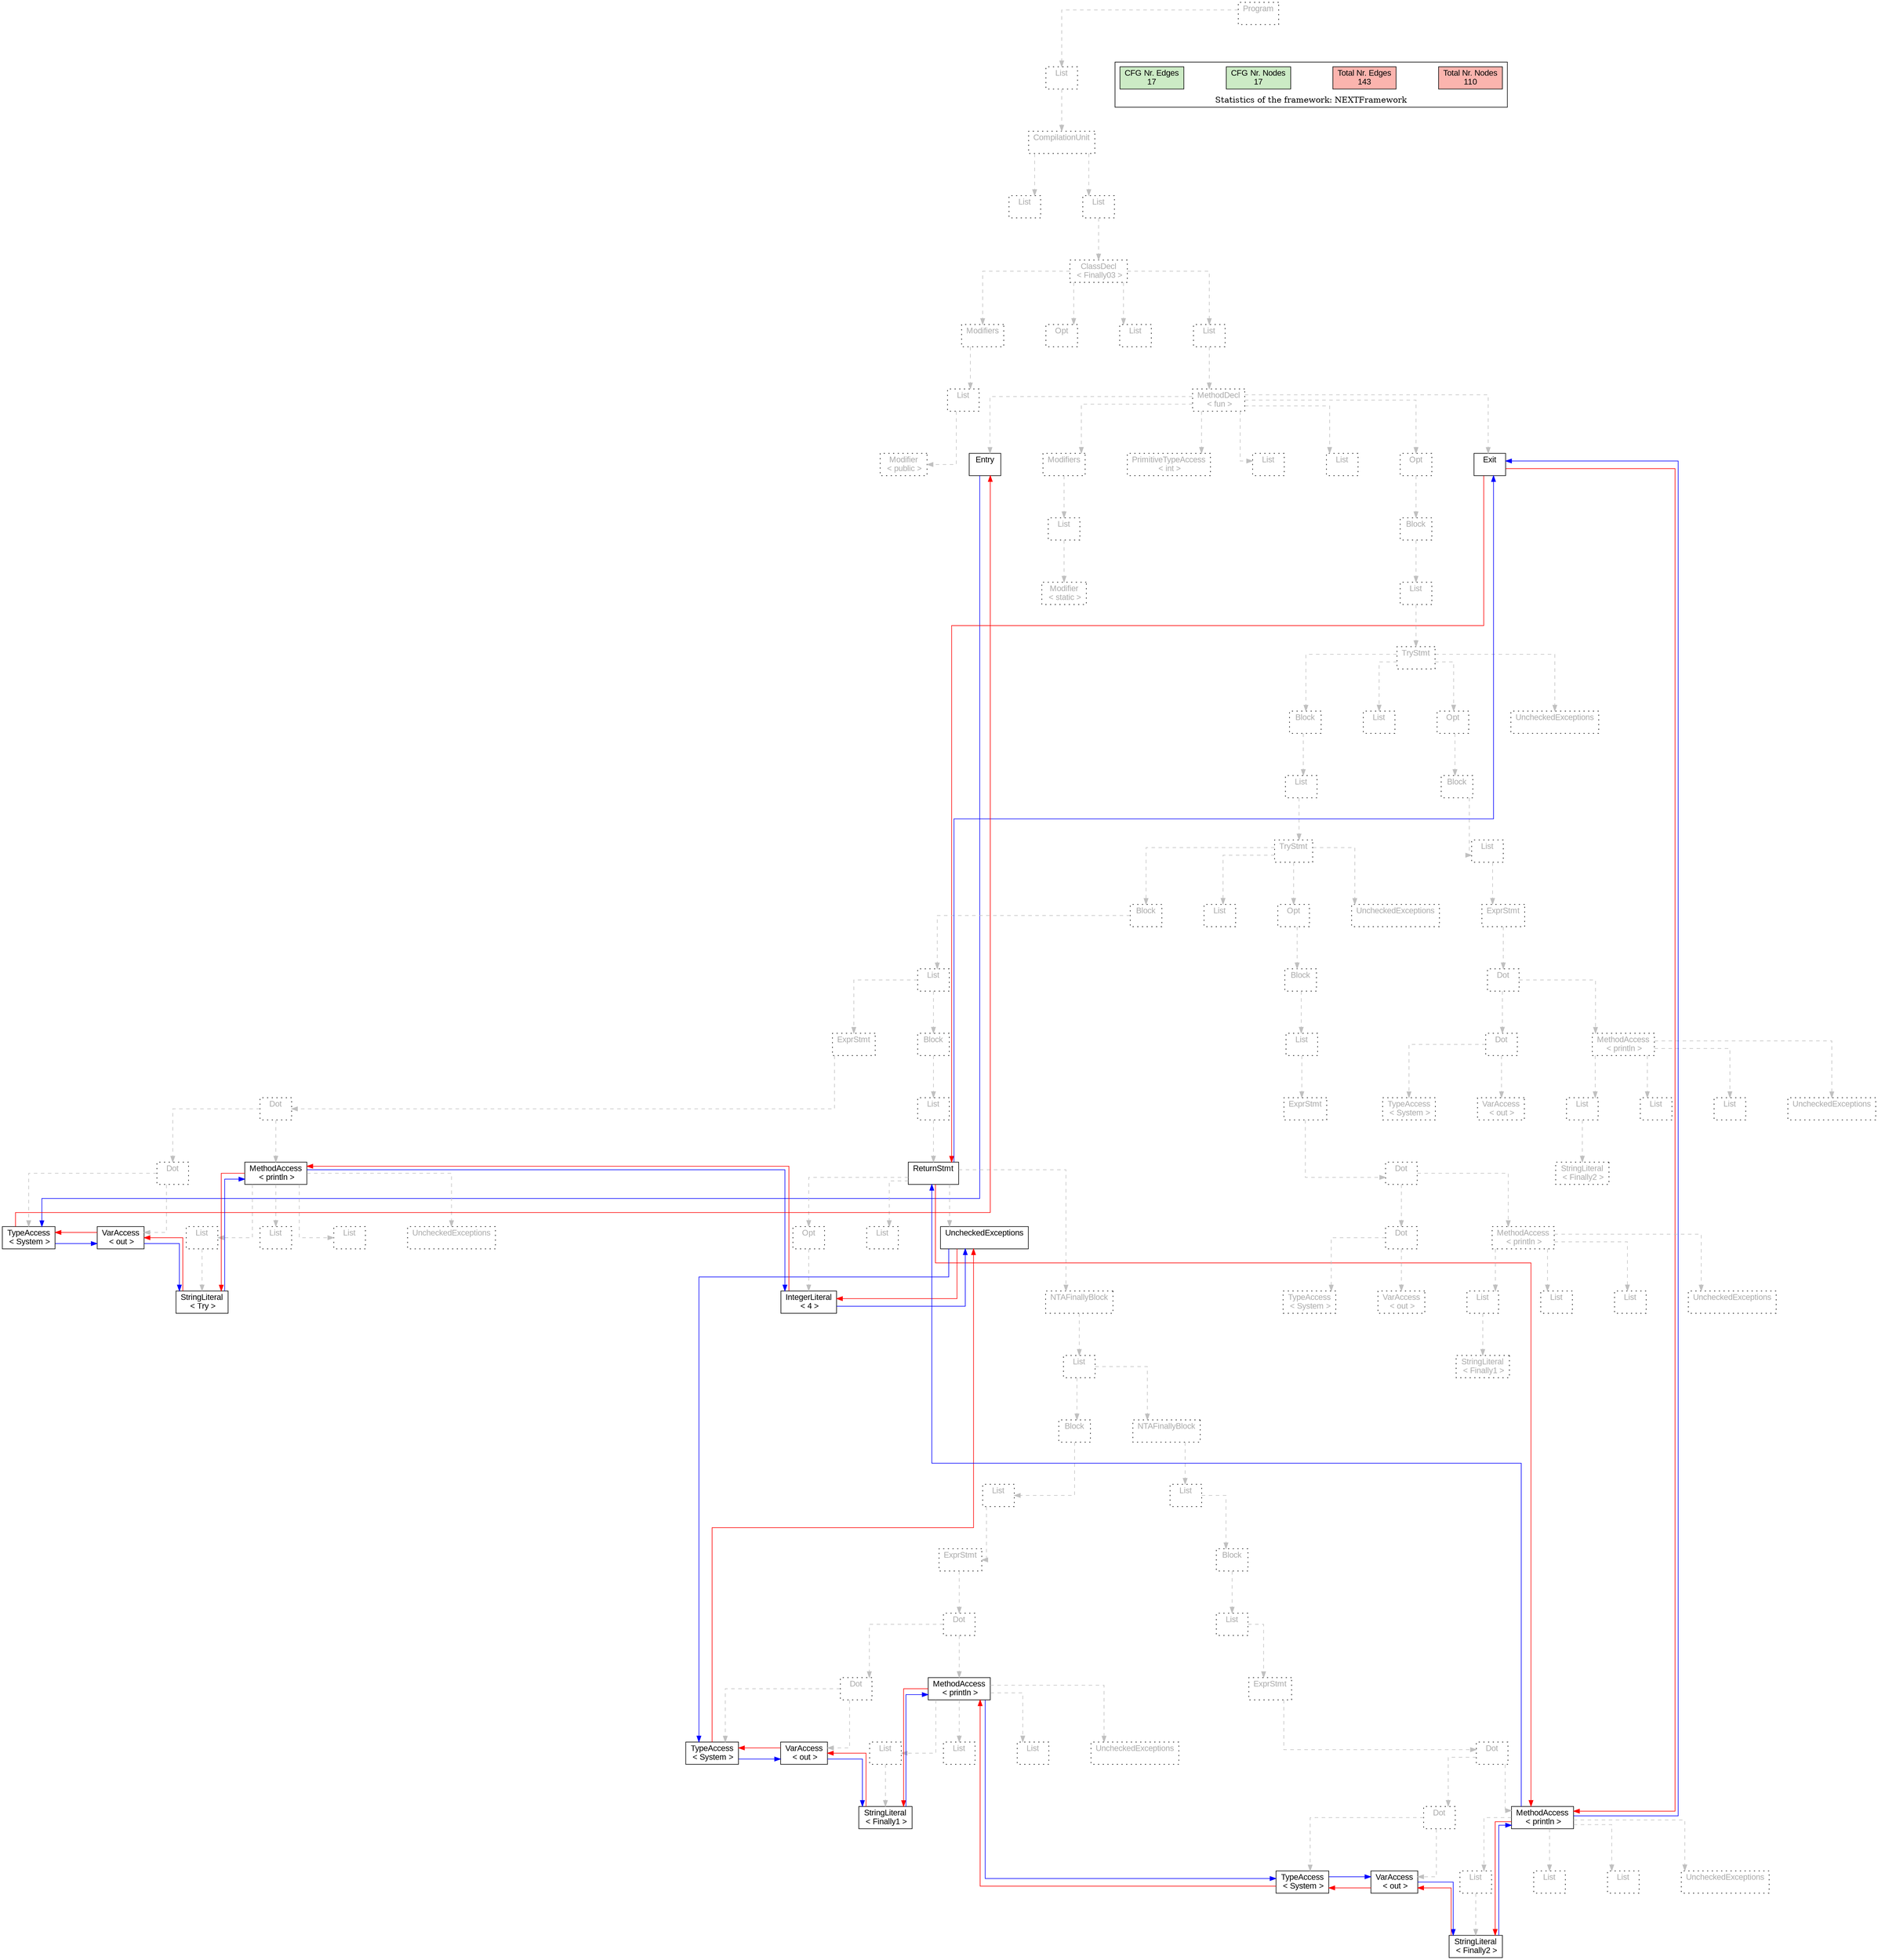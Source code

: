 digraph G {
graph [splines=ortho, nodesep="1", ranksep="1"]
node [shape=rect, fontname=Arial];
{ rank = same; "Program[0]"}
{ rank = same; "List[1]"}
{ rank = same; "CompilationUnit[2]"}
{ rank = same; "List[3]"; "List[4]"}
{ rank = same; "ClassDecl[5]"}
{ rank = same; "Modifiers[6]"; "Opt[9]"; "List[10]"; "List[11]"}
{ rank = same; "List[7]"; "MethodDecl[12]"}
{ rank = same; "Modifier[8]"; "Entry[13]"; "Modifiers[14]"; "PrimitiveTypeAccess[17]"; "List[18]"; "List[19]"; "Opt[20]"; "Exit[21]"}
{ rank = same; "List[15]"; "Block[21]"}
{ rank = same; "Modifier[16]"; "List[22]"}
{ rank = same; "TryStmt[23]"}
{ rank = same; "Block[24]"; "List[93]"; "Opt[94]"; "UncheckedExceptions[108]"}
{ rank = same; "List[25]"; "Block[95]"}
{ rank = same; "TryStmt[26]"; "List[96]"}
{ rank = same; "Block[27]"; "List[77]"; "Opt[78]"; "UncheckedExceptions[92]"; "ExprStmt[97]"}
{ rank = same; "List[28]"; "Block[79]"; "Dot[98]"}
{ rank = same; "ExprStmt[29]"; "Block[40]"; "List[80]"; "Dot[99]"; "MethodAccess[102]"}
{ rank = same; "Dot[30]"; "List[41]"; "ExprStmt[81]"; "TypeAccess[100]"; "VarAccess[101]"; "List[104]"; "List[106]"; "List[107]"; "UncheckedExceptions[103]"}
{ rank = same; "Dot[31]"; "MethodAccess[34]"; "ReturnStmt[42]"; "Dot[82]"; "StringLiteral[105]"}
{ rank = same; "TypeAccess[32]"; "VarAccess[33]"; "List[36]"; "List[38]"; "List[39]"; "UncheckedExceptions[35]"; "Opt[43]"; "List[76]"; "UncheckedExceptions[43]"; "Dot[83]"; "MethodAccess[86]"}
{ rank = same; "StringLiteral[37]"; "IntegerLiteral[44]"; "NTAFinallyBlock[46]"; "TypeAccess[84]"; "VarAccess[85]"; "List[88]"; "List[90]"; "List[91]"; "UncheckedExceptions[87]"}
{ rank = same; "List[47]"; "StringLiteral[89]"}
{ rank = same; "Block[48]"; "NTAFinallyBlock[61]"}
{ rank = same; "List[49]"; "List[62]"}
{ rank = same; "ExprStmt[50]"; "Block[63]"}
{ rank = same; "Dot[51]"; "List[64]"}
{ rank = same; "Dot[52]"; "MethodAccess[55]"; "ExprStmt[65]"}
{ rank = same; "TypeAccess[53]"; "VarAccess[54]"; "List[57]"; "List[59]"; "List[60]"; "UncheckedExceptions[56]"; "Dot[66]"}
{ rank = same; "StringLiteral[58]"; "Dot[67]"; "MethodAccess[70]"}
{ rank = same; "TypeAccess[68]"; "VarAccess[69]"; "List[72]"; "List[74]"; "List[75]"; "UncheckedExceptions[71]"}
{ rank = same; "StringLiteral[73]"}
"Program[0]" [label="Program\n ", style= dotted   fillcolor="#eeeeee" fontcolor="#aaaaaa"  ]
"List[1]" [label="List\n ", style= dotted   fillcolor="#eeeeee" fontcolor="#aaaaaa"  ]
"CompilationUnit[2]" [label="CompilationUnit\n ", style= dotted   fillcolor="#eeeeee" fontcolor="#aaaaaa"  ]
"List[3]" [label="List\n ", style= dotted   fillcolor="#eeeeee" fontcolor="#aaaaaa"  ]
"List[4]" [label="List\n ", style= dotted   fillcolor="#eeeeee" fontcolor="#aaaaaa"  ]
"ClassDecl[5]" [label="ClassDecl\n < Finally03 >", style= dotted   fillcolor="#eeeeee" fontcolor="#aaaaaa"  ]
"Modifiers[6]" [label="Modifiers\n ", style= dotted   fillcolor="#eeeeee" fontcolor="#aaaaaa"  ]
"List[7]" [label="List\n ", style= dotted   fillcolor="#eeeeee" fontcolor="#aaaaaa"  ]
"Modifier[8]" [label="Modifier\n < public >", style= dotted   fillcolor="#eeeeee" fontcolor="#aaaaaa"  ]
"Opt[9]" [label="Opt\n ", style= dotted   fillcolor="#eeeeee" fontcolor="#aaaaaa"  ]
"List[10]" [label="List\n ", style= dotted   fillcolor="#eeeeee" fontcolor="#aaaaaa"  ]
"List[11]" [label="List\n ", style= dotted   fillcolor="#eeeeee" fontcolor="#aaaaaa"  ]
"MethodDecl[12]" [label="MethodDecl\n < fun >", style= dotted   fillcolor="#eeeeee" fontcolor="#aaaaaa"  ]
"Entry[13]" [label="Entry\n ", fillcolor=white   style=filled  ]
"Modifiers[14]" [label="Modifiers\n ", style= dotted   fillcolor="#eeeeee" fontcolor="#aaaaaa"  ]
"List[15]" [label="List\n ", style= dotted   fillcolor="#eeeeee" fontcolor="#aaaaaa"  ]
"Modifier[16]" [label="Modifier\n < static >", style= dotted   fillcolor="#eeeeee" fontcolor="#aaaaaa"  ]
"PrimitiveTypeAccess[17]" [label="PrimitiveTypeAccess\n < int >", style= dotted   fillcolor="#eeeeee" fontcolor="#aaaaaa"  ]
"List[18]" [label="List\n ", style= dotted   fillcolor="#eeeeee" fontcolor="#aaaaaa"  ]
"List[19]" [label="List\n ", style= dotted   fillcolor="#eeeeee" fontcolor="#aaaaaa"  ]
"Opt[20]" [label="Opt\n ", style= dotted   fillcolor="#eeeeee" fontcolor="#aaaaaa"  ]
"Block[21]" [label="Block\n ", style= dotted   fillcolor="#eeeeee" fontcolor="#aaaaaa"  ]
"List[22]" [label="List\n ", style= dotted   fillcolor="#eeeeee" fontcolor="#aaaaaa"  ]
"TryStmt[23]" [label="TryStmt\n ", style= dotted   fillcolor="#eeeeee" fontcolor="#aaaaaa"  ]
"Block[24]" [label="Block\n ", style= dotted   fillcolor="#eeeeee" fontcolor="#aaaaaa"  ]
"List[25]" [label="List\n ", style= dotted   fillcolor="#eeeeee" fontcolor="#aaaaaa"  ]
"TryStmt[26]" [label="TryStmt\n ", style= dotted   fillcolor="#eeeeee" fontcolor="#aaaaaa"  ]
"Block[27]" [label="Block\n ", style= dotted   fillcolor="#eeeeee" fontcolor="#aaaaaa"  ]
"List[28]" [label="List\n ", style= dotted   fillcolor="#eeeeee" fontcolor="#aaaaaa"  ]
"ExprStmt[29]" [label="ExprStmt\n ", style= dotted   fillcolor="#eeeeee" fontcolor="#aaaaaa"  ]
"Dot[30]" [label="Dot\n ", style= dotted   fillcolor="#eeeeee" fontcolor="#aaaaaa"  ]
"Dot[31]" [label="Dot\n ", style= dotted   fillcolor="#eeeeee" fontcolor="#aaaaaa"  ]
"TypeAccess[32]" [label="TypeAccess\n < System >", fillcolor=white   style=filled  ]
"VarAccess[33]" [label="VarAccess\n < out >", fillcolor=white   style=filled  ]
"MethodAccess[34]" [label="MethodAccess\n < println >", fillcolor=white   style=filled  ]
"List[36]" [label="List\n ", style= dotted   fillcolor="#eeeeee" fontcolor="#aaaaaa"  ]
"StringLiteral[37]" [label="StringLiteral\n < Try >", fillcolor=white   style=filled  ]
"List[38]" [label="List\n ", style= dotted   fillcolor="#eeeeee" fontcolor="#aaaaaa"  ]
"List[39]" [label="List\n ", style= dotted   fillcolor="#eeeeee" fontcolor="#aaaaaa"  ]
"UncheckedExceptions[35]" [label="UncheckedExceptions\n ", style= dotted   fillcolor="#eeeeee" fontcolor="#aaaaaa"  ]
"Block[40]" [label="Block\n ", style= dotted   fillcolor="#eeeeee" fontcolor="#aaaaaa"  ]
"List[41]" [label="List\n ", style= dotted   fillcolor="#eeeeee" fontcolor="#aaaaaa"  ]
"ReturnStmt[42]" [label="ReturnStmt\n ", fillcolor=white   style=filled  ]
"Opt[43]" [label="Opt\n ", style= dotted   fillcolor="#eeeeee" fontcolor="#aaaaaa"  ]
"IntegerLiteral[44]" [label="IntegerLiteral\n < 4 >", fillcolor=white   style=filled  ]
"NTAFinallyBlock[46]" [label="NTAFinallyBlock\n ", style= dotted   fillcolor="#eeeeee" fontcolor="#aaaaaa"  ]
"List[47]" [label="List\n ", style= dotted   fillcolor="#eeeeee" fontcolor="#aaaaaa"  ]
"Block[48]" [label="Block\n ", style= dotted   fillcolor="#eeeeee" fontcolor="#aaaaaa"  ]
"List[49]" [label="List\n ", style= dotted   fillcolor="#eeeeee" fontcolor="#aaaaaa"  ]
"ExprStmt[50]" [label="ExprStmt\n ", style= dotted   fillcolor="#eeeeee" fontcolor="#aaaaaa"  ]
"Dot[51]" [label="Dot\n ", style= dotted   fillcolor="#eeeeee" fontcolor="#aaaaaa"  ]
"Dot[52]" [label="Dot\n ", style= dotted   fillcolor="#eeeeee" fontcolor="#aaaaaa"  ]
"TypeAccess[53]" [label="TypeAccess\n < System >", fillcolor=white   style=filled  ]
"VarAccess[54]" [label="VarAccess\n < out >", fillcolor=white   style=filled  ]
"MethodAccess[55]" [label="MethodAccess\n < println >", fillcolor=white   style=filled  ]
"List[57]" [label="List\n ", style= dotted   fillcolor="#eeeeee" fontcolor="#aaaaaa"  ]
"StringLiteral[58]" [label="StringLiteral\n < Finally1 >", fillcolor=white   style=filled  ]
"List[59]" [label="List\n ", style= dotted   fillcolor="#eeeeee" fontcolor="#aaaaaa"  ]
"List[60]" [label="List\n ", style= dotted   fillcolor="#eeeeee" fontcolor="#aaaaaa"  ]
"UncheckedExceptions[56]" [label="UncheckedExceptions\n ", style= dotted   fillcolor="#eeeeee" fontcolor="#aaaaaa"  ]
"NTAFinallyBlock[61]" [label="NTAFinallyBlock\n ", style= dotted   fillcolor="#eeeeee" fontcolor="#aaaaaa"  ]
"List[62]" [label="List\n ", style= dotted   fillcolor="#eeeeee" fontcolor="#aaaaaa"  ]
"Block[63]" [label="Block\n ", style= dotted   fillcolor="#eeeeee" fontcolor="#aaaaaa"  ]
"List[64]" [label="List\n ", style= dotted   fillcolor="#eeeeee" fontcolor="#aaaaaa"  ]
"ExprStmt[65]" [label="ExprStmt\n ", style= dotted   fillcolor="#eeeeee" fontcolor="#aaaaaa"  ]
"Dot[66]" [label="Dot\n ", style= dotted   fillcolor="#eeeeee" fontcolor="#aaaaaa"  ]
"Dot[67]" [label="Dot\n ", style= dotted   fillcolor="#eeeeee" fontcolor="#aaaaaa"  ]
"TypeAccess[68]" [label="TypeAccess\n < System >", fillcolor=white   style=filled  ]
"VarAccess[69]" [label="VarAccess\n < out >", fillcolor=white   style=filled  ]
"MethodAccess[70]" [label="MethodAccess\n < println >", fillcolor=white   style=filled  ]
"List[72]" [label="List\n ", style= dotted   fillcolor="#eeeeee" fontcolor="#aaaaaa"  ]
"StringLiteral[73]" [label="StringLiteral\n < Finally2 >", fillcolor=white   style=filled  ]
"List[74]" [label="List\n ", style= dotted   fillcolor="#eeeeee" fontcolor="#aaaaaa"  ]
"List[75]" [label="List\n ", style= dotted   fillcolor="#eeeeee" fontcolor="#aaaaaa"  ]
"UncheckedExceptions[71]" [label="UncheckedExceptions\n ", style= dotted   fillcolor="#eeeeee" fontcolor="#aaaaaa"  ]
"List[76]" [label="List\n ", style= dotted   fillcolor="#eeeeee" fontcolor="#aaaaaa"  ]
"UncheckedExceptions[43]" [label="UncheckedExceptions\n ", fillcolor=white   style=filled  ]
"List[77]" [label="List\n ", style= dotted   fillcolor="#eeeeee" fontcolor="#aaaaaa"  ]
"Opt[78]" [label="Opt\n ", style= dotted   fillcolor="#eeeeee" fontcolor="#aaaaaa"  ]
"Block[79]" [label="Block\n ", style= dotted   fillcolor="#eeeeee" fontcolor="#aaaaaa"  ]
"List[80]" [label="List\n ", style= dotted   fillcolor="#eeeeee" fontcolor="#aaaaaa"  ]
"ExprStmt[81]" [label="ExprStmt\n ", style= dotted   fillcolor="#eeeeee" fontcolor="#aaaaaa"  ]
"Dot[82]" [label="Dot\n ", style= dotted   fillcolor="#eeeeee" fontcolor="#aaaaaa"  ]
"Dot[83]" [label="Dot\n ", style= dotted   fillcolor="#eeeeee" fontcolor="#aaaaaa"  ]
"TypeAccess[84]" [label="TypeAccess\n < System >", style= dotted   fillcolor="#eeeeee" fontcolor="#aaaaaa"  ]
"VarAccess[85]" [label="VarAccess\n < out >", style= dotted   fillcolor="#eeeeee" fontcolor="#aaaaaa"  ]
"MethodAccess[86]" [label="MethodAccess\n < println >", style= dotted   fillcolor="#eeeeee" fontcolor="#aaaaaa"  ]
"List[88]" [label="List\n ", style= dotted   fillcolor="#eeeeee" fontcolor="#aaaaaa"  ]
"StringLiteral[89]" [label="StringLiteral\n < Finally1 >", style= dotted   fillcolor="#eeeeee" fontcolor="#aaaaaa"  ]
"List[90]" [label="List\n ", style= dotted   fillcolor="#eeeeee" fontcolor="#aaaaaa"  ]
"List[91]" [label="List\n ", style= dotted   fillcolor="#eeeeee" fontcolor="#aaaaaa"  ]
"UncheckedExceptions[87]" [label="UncheckedExceptions\n ", style= dotted   fillcolor="#eeeeee" fontcolor="#aaaaaa"  ]
"UncheckedExceptions[92]" [label="UncheckedExceptions\n ", style= dotted   fillcolor="#eeeeee" fontcolor="#aaaaaa"  ]
"List[93]" [label="List\n ", style= dotted   fillcolor="#eeeeee" fontcolor="#aaaaaa"  ]
"Opt[94]" [label="Opt\n ", style= dotted   fillcolor="#eeeeee" fontcolor="#aaaaaa"  ]
"Block[95]" [label="Block\n ", style= dotted   fillcolor="#eeeeee" fontcolor="#aaaaaa"  ]
"List[96]" [label="List\n ", style= dotted   fillcolor="#eeeeee" fontcolor="#aaaaaa"  ]
"ExprStmt[97]" [label="ExprStmt\n ", style= dotted   fillcolor="#eeeeee" fontcolor="#aaaaaa"  ]
"Dot[98]" [label="Dot\n ", style= dotted   fillcolor="#eeeeee" fontcolor="#aaaaaa"  ]
"Dot[99]" [label="Dot\n ", style= dotted   fillcolor="#eeeeee" fontcolor="#aaaaaa"  ]
"TypeAccess[100]" [label="TypeAccess\n < System >", style= dotted   fillcolor="#eeeeee" fontcolor="#aaaaaa"  ]
"VarAccess[101]" [label="VarAccess\n < out >", style= dotted   fillcolor="#eeeeee" fontcolor="#aaaaaa"  ]
"MethodAccess[102]" [label="MethodAccess\n < println >", style= dotted   fillcolor="#eeeeee" fontcolor="#aaaaaa"  ]
"List[104]" [label="List\n ", style= dotted   fillcolor="#eeeeee" fontcolor="#aaaaaa"  ]
"StringLiteral[105]" [label="StringLiteral\n < Finally2 >", style= dotted   fillcolor="#eeeeee" fontcolor="#aaaaaa"  ]
"List[106]" [label="List\n ", style= dotted   fillcolor="#eeeeee" fontcolor="#aaaaaa"  ]
"List[107]" [label="List\n ", style= dotted   fillcolor="#eeeeee" fontcolor="#aaaaaa"  ]
"UncheckedExceptions[103]" [label="UncheckedExceptions\n ", style= dotted   fillcolor="#eeeeee" fontcolor="#aaaaaa"  ]
"UncheckedExceptions[108]" [label="UncheckedExceptions\n ", style= dotted   fillcolor="#eeeeee" fontcolor="#aaaaaa"  ]
"Exit[21]" [label="Exit\n ", fillcolor=white   style=filled  ]
"CompilationUnit[2]" -> "List[3]" [style=dashed, color=gray]
"List[7]" -> "Modifier[8]" [style=dashed, color=gray]
"Modifiers[6]" -> "List[7]" [style=dashed, color=gray]
"ClassDecl[5]" -> "Modifiers[6]" [style=dashed, color=gray]
"ClassDecl[5]" -> "Opt[9]" [style=dashed, color=gray]
"ClassDecl[5]" -> "List[10]" [style=dashed, color=gray]
"MethodDecl[12]" -> "Entry[13]" [style=dashed, color=gray]
"List[15]" -> "Modifier[16]" [style=dashed, color=gray]
"Modifiers[14]" -> "List[15]" [style=dashed, color=gray]
"MethodDecl[12]" -> "Modifiers[14]" [style=dashed, color=gray]
"MethodDecl[12]" -> "PrimitiveTypeAccess[17]" [style=dashed, color=gray]
"MethodDecl[12]" -> "List[18]" [style=dashed, color=gray]
"MethodDecl[12]" -> "List[19]" [style=dashed, color=gray]
"Dot[31]" -> "TypeAccess[32]" [style=dashed, color=gray]
"Dot[31]" -> "VarAccess[33]" [style=dashed, color=gray]
"Dot[30]" -> "Dot[31]" [style=dashed, color=gray]
"List[36]" -> "StringLiteral[37]" [style=dashed, color=gray]
"MethodAccess[34]" -> "List[36]" [style=dashed, color=gray]
"MethodAccess[34]" -> "List[38]" [style=dashed, color=gray]
"MethodAccess[34]" -> "List[39]" [style=dashed, color=gray]
"MethodAccess[34]" -> "UncheckedExceptions[35]" [style=dashed, color=gray]
"Dot[30]" -> "MethodAccess[34]" [style=dashed, color=gray]
"ExprStmt[29]" -> "Dot[30]" [style=dashed, color=gray]
"List[28]" -> "ExprStmt[29]" [style=dashed, color=gray]
"Opt[43]" -> "IntegerLiteral[44]" [style=dashed, color=gray]
"ReturnStmt[42]" -> "Opt[43]" [style=dashed, color=gray]
"Dot[52]" -> "TypeAccess[53]" [style=dashed, color=gray]
"Dot[52]" -> "VarAccess[54]" [style=dashed, color=gray]
"Dot[51]" -> "Dot[52]" [style=dashed, color=gray]
"List[57]" -> "StringLiteral[58]" [style=dashed, color=gray]
"MethodAccess[55]" -> "List[57]" [style=dashed, color=gray]
"MethodAccess[55]" -> "List[59]" [style=dashed, color=gray]
"MethodAccess[55]" -> "List[60]" [style=dashed, color=gray]
"MethodAccess[55]" -> "UncheckedExceptions[56]" [style=dashed, color=gray]
"Dot[51]" -> "MethodAccess[55]" [style=dashed, color=gray]
"ExprStmt[50]" -> "Dot[51]" [style=dashed, color=gray]
"List[49]" -> "ExprStmt[50]" [style=dashed, color=gray]
"Block[48]" -> "List[49]" [style=dashed, color=gray]
"List[47]" -> "Block[48]" [style=dashed, color=gray]
"Dot[67]" -> "TypeAccess[68]" [style=dashed, color=gray]
"Dot[67]" -> "VarAccess[69]" [style=dashed, color=gray]
"Dot[66]" -> "Dot[67]" [style=dashed, color=gray]
"List[72]" -> "StringLiteral[73]" [style=dashed, color=gray]
"MethodAccess[70]" -> "List[72]" [style=dashed, color=gray]
"MethodAccess[70]" -> "List[74]" [style=dashed, color=gray]
"MethodAccess[70]" -> "List[75]" [style=dashed, color=gray]
"MethodAccess[70]" -> "UncheckedExceptions[71]" [style=dashed, color=gray]
"Dot[66]" -> "MethodAccess[70]" [style=dashed, color=gray]
"ExprStmt[65]" -> "Dot[66]" [style=dashed, color=gray]
"List[64]" -> "ExprStmt[65]" [style=dashed, color=gray]
"Block[63]" -> "List[64]" [style=dashed, color=gray]
"List[62]" -> "Block[63]" [style=dashed, color=gray]
"NTAFinallyBlock[61]" -> "List[62]" [style=dashed, color=gray]
"List[47]" -> "NTAFinallyBlock[61]" [style=dashed, color=gray]
"NTAFinallyBlock[46]" -> "List[47]" [style=dashed, color=gray]
"ReturnStmt[42]" -> "NTAFinallyBlock[46]" [style=dashed, color=gray]
"ReturnStmt[42]" -> "List[76]" [style=dashed, color=gray]
"ReturnStmt[42]" -> "UncheckedExceptions[43]" [style=dashed, color=gray]
"List[41]" -> "ReturnStmt[42]" [style=dashed, color=gray]
"Block[40]" -> "List[41]" [style=dashed, color=gray]
"List[28]" -> "Block[40]" [style=dashed, color=gray]
"Block[27]" -> "List[28]" [style=dashed, color=gray]
"TryStmt[26]" -> "Block[27]" [style=dashed, color=gray]
"TryStmt[26]" -> "List[77]" [style=dashed, color=gray]
"Dot[83]" -> "TypeAccess[84]" [style=dashed, color=gray]
"Dot[83]" -> "VarAccess[85]" [style=dashed, color=gray]
"Dot[82]" -> "Dot[83]" [style=dashed, color=gray]
"List[88]" -> "StringLiteral[89]" [style=dashed, color=gray]
"MethodAccess[86]" -> "List[88]" [style=dashed, color=gray]
"MethodAccess[86]" -> "List[90]" [style=dashed, color=gray]
"MethodAccess[86]" -> "List[91]" [style=dashed, color=gray]
"MethodAccess[86]" -> "UncheckedExceptions[87]" [style=dashed, color=gray]
"Dot[82]" -> "MethodAccess[86]" [style=dashed, color=gray]
"ExprStmt[81]" -> "Dot[82]" [style=dashed, color=gray]
"List[80]" -> "ExprStmt[81]" [style=dashed, color=gray]
"Block[79]" -> "List[80]" [style=dashed, color=gray]
"Opt[78]" -> "Block[79]" [style=dashed, color=gray]
"TryStmt[26]" -> "Opt[78]" [style=dashed, color=gray]
"TryStmt[26]" -> "UncheckedExceptions[92]" [style=dashed, color=gray]
"List[25]" -> "TryStmt[26]" [style=dashed, color=gray]
"Block[24]" -> "List[25]" [style=dashed, color=gray]
"TryStmt[23]" -> "Block[24]" [style=dashed, color=gray]
"TryStmt[23]" -> "List[93]" [style=dashed, color=gray]
"Dot[99]" -> "TypeAccess[100]" [style=dashed, color=gray]
"Dot[99]" -> "VarAccess[101]" [style=dashed, color=gray]
"Dot[98]" -> "Dot[99]" [style=dashed, color=gray]
"List[104]" -> "StringLiteral[105]" [style=dashed, color=gray]
"MethodAccess[102]" -> "List[104]" [style=dashed, color=gray]
"MethodAccess[102]" -> "List[106]" [style=dashed, color=gray]
"MethodAccess[102]" -> "List[107]" [style=dashed, color=gray]
"MethodAccess[102]" -> "UncheckedExceptions[103]" [style=dashed, color=gray]
"Dot[98]" -> "MethodAccess[102]" [style=dashed, color=gray]
"ExprStmt[97]" -> "Dot[98]" [style=dashed, color=gray]
"List[96]" -> "ExprStmt[97]" [style=dashed, color=gray]
"Block[95]" -> "List[96]" [style=dashed, color=gray]
"Opt[94]" -> "Block[95]" [style=dashed, color=gray]
"TryStmt[23]" -> "Opt[94]" [style=dashed, color=gray]
"TryStmt[23]" -> "UncheckedExceptions[108]" [style=dashed, color=gray]
"List[22]" -> "TryStmt[23]" [style=dashed, color=gray]
"Block[21]" -> "List[22]" [style=dashed, color=gray]
"Opt[20]" -> "Block[21]" [style=dashed, color=gray]
"MethodDecl[12]" -> "Opt[20]" [style=dashed, color=gray]
"MethodDecl[12]" -> "Exit[21]" [style=dashed, color=gray]
"List[11]" -> "MethodDecl[12]" [style=dashed, color=gray]
"ClassDecl[5]" -> "List[11]" [style=dashed, color=gray]
"List[4]" -> "ClassDecl[5]" [style=dashed, color=gray]
"CompilationUnit[2]" -> "List[4]" [style=dashed, color=gray]
"List[1]" -> "CompilationUnit[2]" [style=dashed, color=gray]
"Program[0]" -> "List[1]" [style=dashed, color=gray]
"Exit[21]" -> "ReturnStmt[42]" [color=red, constraint=false]
"Exit[21]" -> "MethodAccess[70]" [color=red, constraint=false]
"ReturnStmt[42]" -> "Exit[21]" [color=blue, constraint=false, xlabel=" "] 
"ReturnStmt[42]" -> "MethodAccess[70]" [color=red, constraint=false]
"MethodAccess[70]" -> "ReturnStmt[42]" [color=blue, constraint=false, xlabel=" "] 
"MethodAccess[70]" -> "Exit[21]" [color=blue, constraint=false, xlabel=" "] 
"MethodAccess[70]" -> "StringLiteral[73]" [color=red, constraint=false]
"StringLiteral[73]" -> "MethodAccess[70]" [color=blue, constraint=false, xlabel=" "] 
"StringLiteral[73]" -> "VarAccess[69]" [color=red, constraint=false]
"VarAccess[69]" -> "StringLiteral[73]" [color=blue, constraint=false, xlabel=" "] 
"VarAccess[69]" -> "TypeAccess[68]" [color=red, constraint=false]
"TypeAccess[68]" -> "VarAccess[69]" [color=blue, constraint=false, xlabel=" "] 
"TypeAccess[68]" -> "MethodAccess[55]" [color=red, constraint=false]
"MethodAccess[55]" -> "TypeAccess[68]" [color=blue, constraint=false, xlabel=" "] 
"MethodAccess[55]" -> "StringLiteral[58]" [color=red, constraint=false]
"StringLiteral[58]" -> "MethodAccess[55]" [color=blue, constraint=false, xlabel=" "] 
"StringLiteral[58]" -> "VarAccess[54]" [color=red, constraint=false]
"VarAccess[54]" -> "StringLiteral[58]" [color=blue, constraint=false, xlabel=" "] 
"VarAccess[54]" -> "TypeAccess[53]" [color=red, constraint=false]
"TypeAccess[53]" -> "VarAccess[54]" [color=blue, constraint=false, xlabel=" "] 
"TypeAccess[53]" -> "UncheckedExceptions[43]" [color=red, constraint=false]
"UncheckedExceptions[43]" -> "TypeAccess[53]" [color=blue, constraint=false, xlabel=" "] 
"UncheckedExceptions[43]" -> "IntegerLiteral[44]" [color=red, constraint=false]
"IntegerLiteral[44]" -> "UncheckedExceptions[43]" [color=blue, constraint=false, xlabel=" "] 
"IntegerLiteral[44]" -> "MethodAccess[34]" [color=red, constraint=false]
"MethodAccess[34]" -> "IntegerLiteral[44]" [color=blue, constraint=false, xlabel=" "] 
"MethodAccess[34]" -> "StringLiteral[37]" [color=red, constraint=false]
"StringLiteral[37]" -> "MethodAccess[34]" [color=blue, constraint=false, xlabel=" "] 
"StringLiteral[37]" -> "VarAccess[33]" [color=red, constraint=false]
"VarAccess[33]" -> "StringLiteral[37]" [color=blue, constraint=false, xlabel=" "] 
"VarAccess[33]" -> "TypeAccess[32]" [color=red, constraint=false]
"TypeAccess[32]" -> "VarAccess[33]" [color=blue, constraint=false, xlabel=" "] 
"TypeAccess[32]" -> "Entry[13]" [color=red, constraint=false]
"Entry[13]" -> "TypeAccess[32]" [color=blue, constraint=false, xlabel=" "] 
"List[3]" -> "List[4]" [style=invis]
"Modifiers[6]" -> "Opt[9]" -> "List[10]" -> "List[11]" [style=invis]
"Entry[13]" -> "Modifiers[14]" -> "PrimitiveTypeAccess[17]" -> "List[18]" -> "List[19]" -> "Opt[20]" -> "Exit[21]" [style=invis]
"Block[24]" -> "List[93]" -> "Opt[94]" [style=invis]
"Block[27]" -> "List[77]" -> "Opt[78]" [style=invis]
"ExprStmt[29]" -> "Block[40]" [style=invis]
"Dot[31]" -> "MethodAccess[34]" [style=invis]
"TypeAccess[32]" -> "VarAccess[33]" [style=invis]
"Block[48]" -> "NTAFinallyBlock[61]" [style=invis]
"Dot[52]" -> "MethodAccess[55]" [style=invis]
"TypeAccess[53]" -> "VarAccess[54]" [style=invis]
"Dot[67]" -> "MethodAccess[70]" [style=invis]
"TypeAccess[68]" -> "VarAccess[69]" [style=invis]
"Dot[83]" -> "MethodAccess[86]" [style=invis]
"TypeAccess[84]" -> "VarAccess[85]" [style=invis]
"Dot[99]" -> "MethodAccess[102]" [style=invis]
"TypeAccess[100]" -> "VarAccess[101]" [style=invis]

subgraph cluster_legend {
{node [style=filled, fillcolor=1, colorscheme="pastel13"]
Nodes [label="Total Nr. Nodes
110", fillcolor=1]
Edges [label="Total Nr. Edges
143", fillcolor=1]
NodesCFG [label="CFG Nr. Nodes
17", fillcolor=3]
EdgesCFG [label="CFG Nr. Edges
17", fillcolor=3]
Nodes-> "Program[0]" -> NodesCFG  [style="invis"]
Edges -> "Program[0]" ->EdgesCFG [style="invis"]}
label = "Statistics of the framework: NEXTFramework"
style="solid"
ranksep=0.05
nodesep=0.01
labelloc = b
len=2
}}
